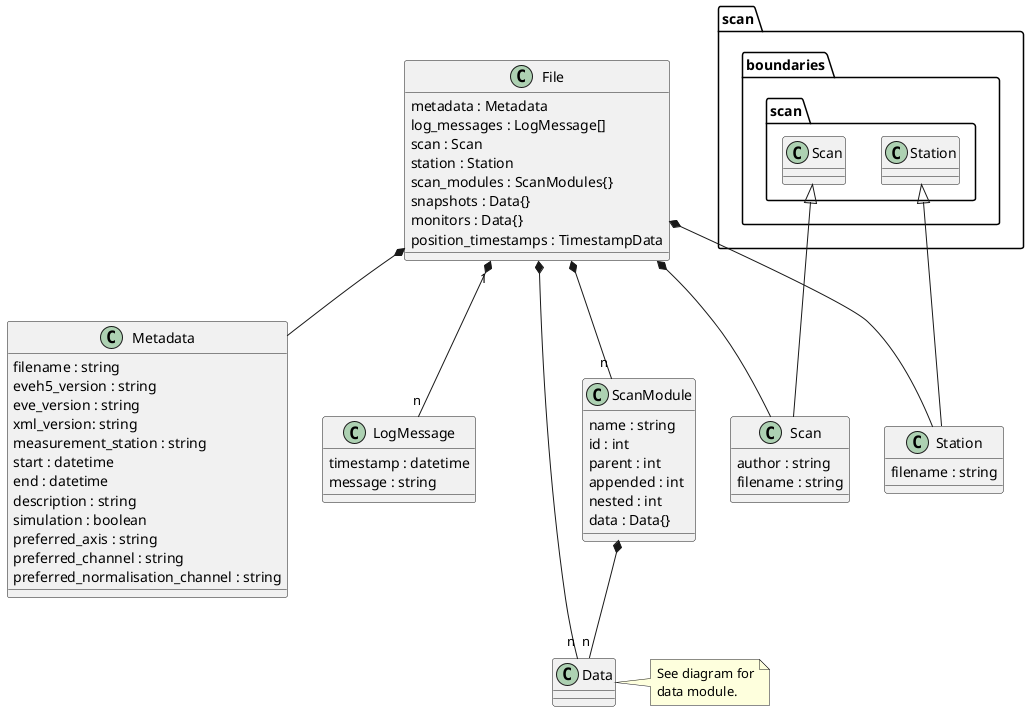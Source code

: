 @startuml

class File {
    metadata : Metadata
    log_messages : LogMessage[]
    scan : Scan
    station : Station
    scan_modules : ScanModules{}
    snapshots : Data{}
    monitors : Data{}
    position_timestamps : TimestampData
}

File *-- "n" ScanModule
File *-- "n" Data

class Metadata{
    filename : string
    eveh5_version : string
    eve_version : string
    xml_version: string
    measurement_station : string
    start : datetime
    end : datetime
    description : string
    simulation : boolean
    preferred_axis : string
    preferred_channel : string
    preferred_normalisation_channel : string
}

class LogMessage {
    timestamp : datetime
    message : string
}


class ScanModule {
    name : string
    id : int
    parent : int
    appended : int
    nested : int
    data : Data{}
}

ScanModule *-- "n" Data
note right of Data: See diagram for\ndata module.

class Scan extends scan.boundaries.scan.Scan {
    author : string
    filename : string
}
'note left: See diagrams for\nscan subpackage.

class Station extends scan.boundaries.scan.Station {
    filename : string
}

File *-- Metadata
File "1" *-- "n" LogMessage
File *-- Scan
File *-- Station

@enduml
